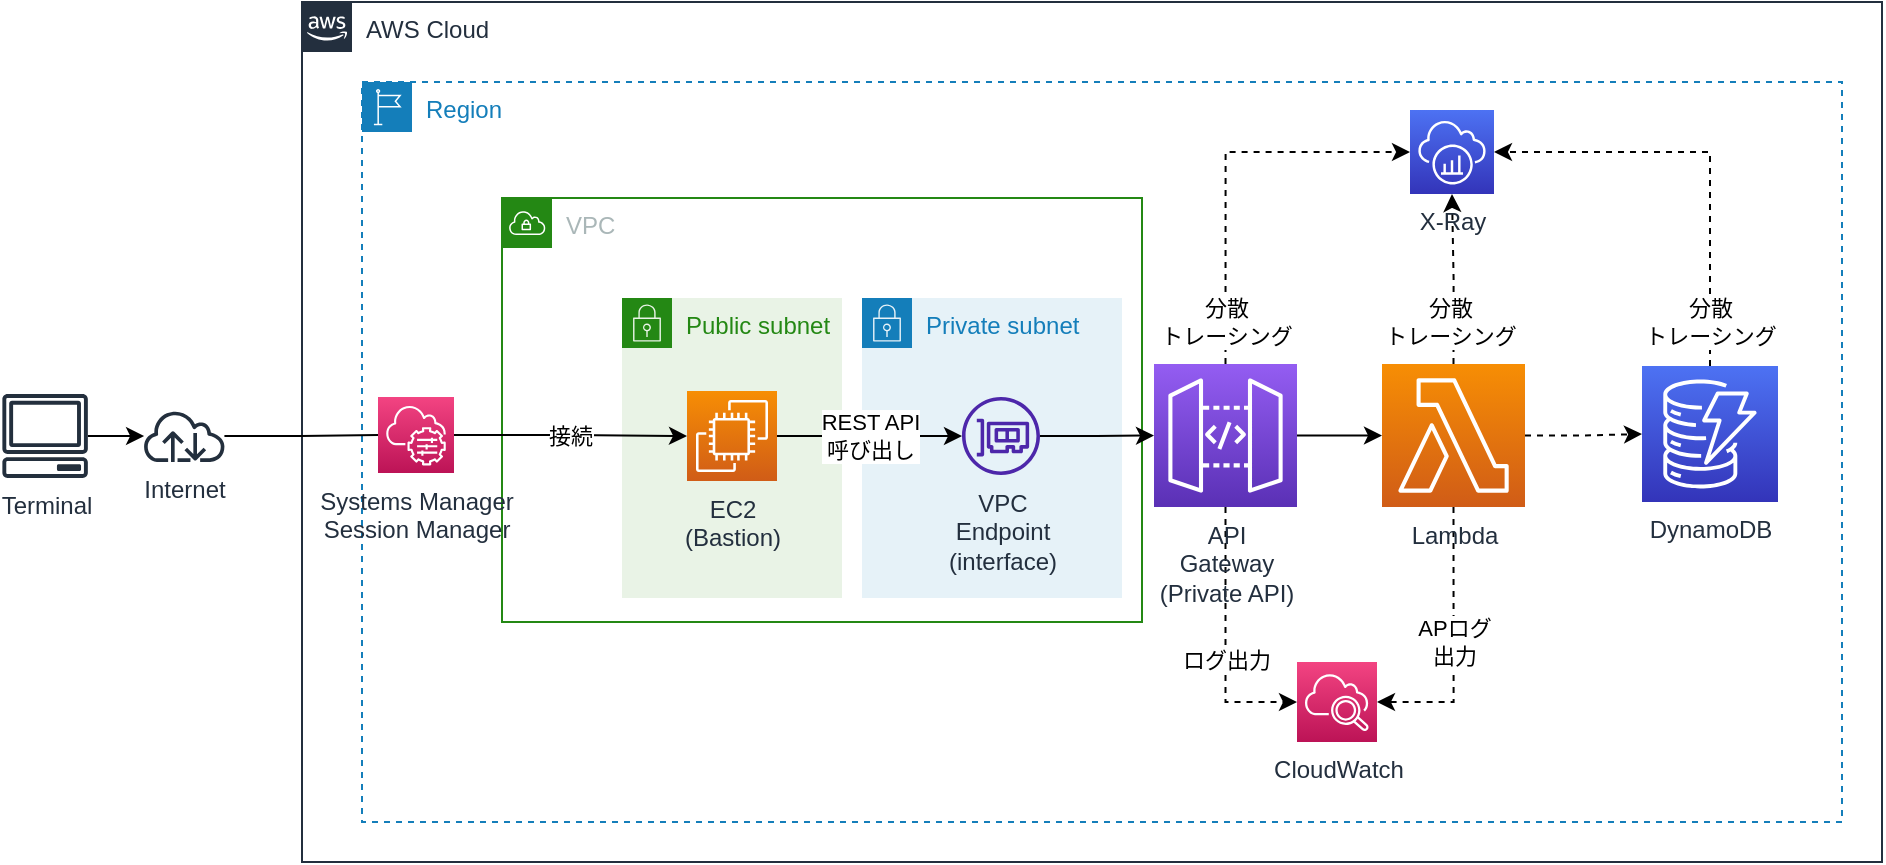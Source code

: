 <mxfile version="20.7.4" type="device"><diagram id="Ht1M8jgEwFfnCIfOTk4-" name="Page-1"><mxGraphModel dx="1793" dy="710" grid="1" gridSize="10" guides="1" tooltips="1" connect="1" arrows="1" fold="1" page="1" pageScale="1" pageWidth="1169" pageHeight="827" math="0" shadow="0"><root><mxCell id="0"/><mxCell id="1" parent="0"/><mxCell id="rJHkaKQiRht_rXvInmyD-1" value="AWS Cloud" style="points=[[0,0],[0.25,0],[0.5,0],[0.75,0],[1,0],[1,0.25],[1,0.5],[1,0.75],[1,1],[0.75,1],[0.5,1],[0.25,1],[0,1],[0,0.75],[0,0.5],[0,0.25]];outlineConnect=0;gradientColor=none;html=1;whiteSpace=wrap;fontSize=12;fontStyle=0;container=1;pointerEvents=0;collapsible=0;recursiveResize=0;shape=mxgraph.aws4.group;grIcon=mxgraph.aws4.group_aws_cloud_alt;strokeColor=#232F3E;fillColor=none;verticalAlign=top;align=left;spacingLeft=30;fontColor=#232F3E;dashed=0;" parent="1" vertex="1"><mxGeometry x="280" y="120" width="790" height="430" as="geometry"/></mxCell><mxCell id="rJHkaKQiRht_rXvInmyD-7" value="VPC" style="points=[[0,0],[0.25,0],[0.5,0],[0.75,0],[1,0],[1,0.25],[1,0.5],[1,0.75],[1,1],[0.75,1],[0.5,1],[0.25,1],[0,1],[0,0.75],[0,0.5],[0,0.25]];outlineConnect=0;gradientColor=none;html=1;whiteSpace=wrap;fontSize=12;fontStyle=0;container=1;pointerEvents=0;collapsible=0;recursiveResize=0;shape=mxgraph.aws4.group;grIcon=mxgraph.aws4.group_vpc;strokeColor=#248814;fillColor=none;verticalAlign=top;align=left;spacingLeft=30;fontColor=#AAB7B8;dashed=0;" parent="rJHkaKQiRht_rXvInmyD-1" vertex="1"><mxGeometry x="100" y="98" width="320" height="212" as="geometry"/></mxCell><mxCell id="rJHkaKQiRht_rXvInmyD-8" value="Private subnet" style="points=[[0,0],[0.25,0],[0.5,0],[0.75,0],[1,0],[1,0.25],[1,0.5],[1,0.75],[1,1],[0.75,1],[0.5,1],[0.25,1],[0,1],[0,0.75],[0,0.5],[0,0.25]];outlineConnect=0;gradientColor=none;html=1;whiteSpace=wrap;fontSize=12;fontStyle=0;container=1;pointerEvents=0;collapsible=0;recursiveResize=0;shape=mxgraph.aws4.group;grIcon=mxgraph.aws4.group_security_group;grStroke=0;strokeColor=#147EBA;fillColor=#E6F2F8;verticalAlign=top;align=left;spacingLeft=30;fontColor=#147EBA;dashed=0;" parent="rJHkaKQiRht_rXvInmyD-7" vertex="1"><mxGeometry x="180" y="50" width="130" height="150" as="geometry"/></mxCell><mxCell id="rJHkaKQiRht_rXvInmyD-17" value="VPC&lt;br&gt;Endpoint&lt;br&gt;(interface)" style="sketch=0;outlineConnect=0;fontColor=#232F3E;gradientColor=none;fillColor=#4D27AA;strokeColor=none;dashed=0;verticalLabelPosition=bottom;verticalAlign=top;align=center;html=1;fontSize=12;fontStyle=0;aspect=fixed;pointerEvents=1;shape=mxgraph.aws4.elastic_network_interface;" parent="rJHkaKQiRht_rXvInmyD-8" vertex="1"><mxGeometry x="50" y="49.5" width="39" height="39" as="geometry"/></mxCell><mxCell id="rJHkaKQiRht_rXvInmyD-9" value="Public subnet" style="points=[[0,0],[0.25,0],[0.5,0],[0.75,0],[1,0],[1,0.25],[1,0.5],[1,0.75],[1,1],[0.75,1],[0.5,1],[0.25,1],[0,1],[0,0.75],[0,0.5],[0,0.25]];outlineConnect=0;gradientColor=none;html=1;whiteSpace=wrap;fontSize=12;fontStyle=0;container=1;pointerEvents=0;collapsible=0;recursiveResize=0;shape=mxgraph.aws4.group;grIcon=mxgraph.aws4.group_security_group;grStroke=0;strokeColor=#248814;fillColor=#E9F3E6;verticalAlign=top;align=left;spacingLeft=30;fontColor=#248814;dashed=0;" parent="rJHkaKQiRht_rXvInmyD-7" vertex="1"><mxGeometry x="60" y="50" width="110" height="150" as="geometry"/></mxCell><mxCell id="rJHkaKQiRht_rXvInmyD-10" value="EC2&lt;br&gt;(Bastion)" style="sketch=0;points=[[0,0,0],[0.25,0,0],[0.5,0,0],[0.75,0,0],[1,0,0],[0,1,0],[0.25,1,0],[0.5,1,0],[0.75,1,0],[1,1,0],[0,0.25,0],[0,0.5,0],[0,0.75,0],[1,0.25,0],[1,0.5,0],[1,0.75,0]];outlineConnect=0;fontColor=#232F3E;gradientColor=#F78E04;gradientDirection=north;fillColor=#D05C17;strokeColor=#ffffff;dashed=0;verticalLabelPosition=bottom;verticalAlign=top;align=center;html=1;fontSize=12;fontStyle=0;aspect=fixed;shape=mxgraph.aws4.resourceIcon;resIcon=mxgraph.aws4.ec2;" parent="rJHkaKQiRht_rXvInmyD-9" vertex="1"><mxGeometry x="32.5" y="46.5" width="45" height="45" as="geometry"/></mxCell><mxCell id="rJHkaKQiRht_rXvInmyD-19" value="REST API&lt;br&gt;呼び出し" style="edgeStyle=orthogonalEdgeStyle;rounded=0;orthogonalLoop=1;jettySize=auto;html=1;" parent="rJHkaKQiRht_rXvInmyD-7" source="rJHkaKQiRht_rXvInmyD-10" target="rJHkaKQiRht_rXvInmyD-17" edge="1"><mxGeometry relative="1" as="geometry"/></mxCell><mxCell id="M81tk9ODffgYtA-t_urt-6" value="APログ&lt;br&gt;出力" style="edgeStyle=orthogonalEdgeStyle;rounded=0;orthogonalLoop=1;jettySize=auto;html=1;entryX=1;entryY=0.5;entryDx=0;entryDy=0;entryPerimeter=0;dashed=1;exitX=0.5;exitY=1;exitDx=0;exitDy=0;exitPerimeter=0;" parent="rJHkaKQiRht_rXvInmyD-1" source="rJHkaKQiRht_rXvInmyD-11" target="M81tk9ODffgYtA-t_urt-3" edge="1"><mxGeometry relative="1" as="geometry"/></mxCell><mxCell id="M81tk9ODffgYtA-t_urt-7" value="分散&lt;br&gt;トレーシング" style="edgeStyle=orthogonalEdgeStyle;rounded=0;orthogonalLoop=1;jettySize=auto;html=1;exitX=0.5;exitY=0;exitDx=0;exitDy=0;exitPerimeter=0;dashed=1;entryX=0.5;entryY=1;entryDx=0;entryDy=0;entryPerimeter=0;" parent="rJHkaKQiRht_rXvInmyD-1" source="rJHkaKQiRht_rXvInmyD-11" target="M81tk9ODffgYtA-t_urt-4" edge="1"><mxGeometry x="-0.516" y="2" relative="1" as="geometry"><mxPoint x="601" y="110" as="targetPoint"/><mxPoint as="offset"/></mxGeometry></mxCell><mxCell id="M81tk9ODffgYtA-t_urt-9" style="edgeStyle=orthogonalEdgeStyle;rounded=0;orthogonalLoop=1;jettySize=auto;html=1;entryX=0;entryY=0.5;entryDx=0;entryDy=0;entryPerimeter=0;dashed=1;" parent="rJHkaKQiRht_rXvInmyD-1" source="rJHkaKQiRht_rXvInmyD-11" target="M81tk9ODffgYtA-t_urt-8" edge="1"><mxGeometry relative="1" as="geometry"/></mxCell><mxCell id="rJHkaKQiRht_rXvInmyD-11" value="Lambda" style="sketch=0;points=[[0,0,0],[0.25,0,0],[0.5,0,0],[0.75,0,0],[1,0,0],[0,1,0],[0.25,1,0],[0.5,1,0],[0.75,1,0],[1,1,0],[0,0.25,0],[0,0.5,0],[0,0.75,0],[1,0.25,0],[1,0.5,0],[1,0.75,0]];outlineConnect=0;fontColor=#232F3E;gradientColor=#F78E04;gradientDirection=north;fillColor=#D05C17;strokeColor=#ffffff;dashed=0;verticalLabelPosition=bottom;verticalAlign=top;align=center;html=1;fontSize=12;fontStyle=0;aspect=fixed;shape=mxgraph.aws4.resourceIcon;resIcon=mxgraph.aws4.lambda;" parent="rJHkaKQiRht_rXvInmyD-1" vertex="1"><mxGeometry x="540" y="181" width="71.5" height="71.5" as="geometry"/></mxCell><mxCell id="rJHkaKQiRht_rXvInmyD-13" style="edgeStyle=orthogonalEdgeStyle;rounded=0;orthogonalLoop=1;jettySize=auto;html=1;entryX=0;entryY=0.5;entryDx=0;entryDy=0;entryPerimeter=0;" parent="rJHkaKQiRht_rXvInmyD-1" source="rJHkaKQiRht_rXvInmyD-12" target="rJHkaKQiRht_rXvInmyD-11" edge="1"><mxGeometry relative="1" as="geometry"/></mxCell><mxCell id="M81tk9ODffgYtA-t_urt-5" value="ログ出力" style="edgeStyle=orthogonalEdgeStyle;rounded=0;orthogonalLoop=1;jettySize=auto;html=1;entryX=0;entryY=0.5;entryDx=0;entryDy=0;entryPerimeter=0;dashed=1;" parent="rJHkaKQiRht_rXvInmyD-1" source="rJHkaKQiRht_rXvInmyD-12" target="M81tk9ODffgYtA-t_urt-3" edge="1"><mxGeometry x="0.128" relative="1" as="geometry"><mxPoint y="1" as="offset"/></mxGeometry></mxCell><mxCell id="uL9s27QlLp2h8kQSzJiS-2" value="分散&lt;br style=&quot;border-color: var(--border-color);&quot;&gt;トレーシング" style="edgeStyle=orthogonalEdgeStyle;rounded=0;orthogonalLoop=1;jettySize=auto;html=1;entryX=0;entryY=0.5;entryDx=0;entryDy=0;entryPerimeter=0;exitX=0.5;exitY=0;exitDx=0;exitDy=0;exitPerimeter=0;dashed=1;" edge="1" parent="rJHkaKQiRht_rXvInmyD-1" source="rJHkaKQiRht_rXvInmyD-12" target="M81tk9ODffgYtA-t_urt-4"><mxGeometry x="-0.787" relative="1" as="geometry"><mxPoint as="offset"/></mxGeometry></mxCell><mxCell id="rJHkaKQiRht_rXvInmyD-12" value="API&lt;br&gt;Gateway&lt;br&gt;(Private API)" style="sketch=0;points=[[0,0,0],[0.25,0,0],[0.5,0,0],[0.75,0,0],[1,0,0],[0,1,0],[0.25,1,0],[0.5,1,0],[0.75,1,0],[1,1,0],[0,0.25,0],[0,0.5,0],[0,0.75,0],[1,0.25,0],[1,0.5,0],[1,0.75,0]];outlineConnect=0;fontColor=#232F3E;gradientColor=#945DF2;gradientDirection=north;fillColor=#5A30B5;strokeColor=#ffffff;dashed=0;verticalLabelPosition=bottom;verticalAlign=top;align=center;html=1;fontSize=12;fontStyle=0;aspect=fixed;shape=mxgraph.aws4.resourceIcon;resIcon=mxgraph.aws4.api_gateway;" parent="rJHkaKQiRht_rXvInmyD-1" vertex="1"><mxGeometry x="426" y="181" width="71.5" height="71.5" as="geometry"/></mxCell><mxCell id="rJHkaKQiRht_rXvInmyD-20" style="edgeStyle=orthogonalEdgeStyle;rounded=0;orthogonalLoop=1;jettySize=auto;html=1;" parent="rJHkaKQiRht_rXvInmyD-1" source="rJHkaKQiRht_rXvInmyD-17" target="rJHkaKQiRht_rXvInmyD-12" edge="1"><mxGeometry relative="1" as="geometry"/></mxCell><mxCell id="M81tk9ODffgYtA-t_urt-1" value="Region" style="points=[[0,0],[0.25,0],[0.5,0],[0.75,0],[1,0],[1,0.25],[1,0.5],[1,0.75],[1,1],[0.75,1],[0.5,1],[0.25,1],[0,1],[0,0.75],[0,0.5],[0,0.25]];outlineConnect=0;gradientColor=none;html=1;whiteSpace=wrap;fontSize=12;fontStyle=0;container=1;pointerEvents=0;collapsible=0;recursiveResize=0;shape=mxgraph.aws4.group;grIcon=mxgraph.aws4.group_region;strokeColor=#147EBA;fillColor=none;verticalAlign=top;align=left;spacingLeft=30;fontColor=#147EBA;dashed=1;" parent="rJHkaKQiRht_rXvInmyD-1" vertex="1"><mxGeometry x="30" y="40" width="740" height="370" as="geometry"/></mxCell><mxCell id="M81tk9ODffgYtA-t_urt-3" value="CloudWatch" style="sketch=0;points=[[0,0,0],[0.25,0,0],[0.5,0,0],[0.75,0,0],[1,0,0],[0,1,0],[0.25,1,0],[0.5,1,0],[0.75,1,0],[1,1,0],[0,0.25,0],[0,0.5,0],[0,0.75,0],[1,0.25,0],[1,0.5,0],[1,0.75,0]];points=[[0,0,0],[0.25,0,0],[0.5,0,0],[0.75,0,0],[1,0,0],[0,1,0],[0.25,1,0],[0.5,1,0],[0.75,1,0],[1,1,0],[0,0.25,0],[0,0.5,0],[0,0.75,0],[1,0.25,0],[1,0.5,0],[1,0.75,0]];outlineConnect=0;fontColor=#232F3E;gradientColor=#F34482;gradientDirection=north;fillColor=#BC1356;strokeColor=#ffffff;dashed=0;verticalLabelPosition=bottom;verticalAlign=top;align=center;html=1;fontSize=12;fontStyle=0;aspect=fixed;shape=mxgraph.aws4.resourceIcon;resIcon=mxgraph.aws4.cloudwatch_2;" parent="M81tk9ODffgYtA-t_urt-1" vertex="1"><mxGeometry x="467.5" y="290" width="40" height="40" as="geometry"/></mxCell><mxCell id="M81tk9ODffgYtA-t_urt-4" value="X-Ray" style="sketch=0;points=[[0,0,0],[0.25,0,0],[0.5,0,0],[0.75,0,0],[1,0,0],[0,1,0],[0.25,1,0],[0.5,1,0],[0.75,1,0],[1,1,0],[0,0.25,0],[0,0.5,0],[0,0.75,0],[1,0.25,0],[1,0.5,0],[1,0.75,0]];outlineConnect=0;fontColor=#232F3E;gradientColor=#4D72F3;gradientDirection=north;fillColor=#3334B9;strokeColor=#ffffff;dashed=0;verticalLabelPosition=bottom;verticalAlign=top;align=center;html=1;fontSize=12;fontStyle=0;aspect=fixed;shape=mxgraph.aws4.resourceIcon;resIcon=mxgraph.aws4.xray;" parent="M81tk9ODffgYtA-t_urt-1" vertex="1"><mxGeometry x="524" y="14" width="42" height="42" as="geometry"/></mxCell><mxCell id="M81tk9ODffgYtA-t_urt-10" value="分散&lt;br&gt;トレーシング" style="edgeStyle=orthogonalEdgeStyle;rounded=0;orthogonalLoop=1;jettySize=auto;html=1;entryX=1;entryY=0.5;entryDx=0;entryDy=0;entryPerimeter=0;dashed=1;exitX=0.5;exitY=0;exitDx=0;exitDy=0;exitPerimeter=0;" parent="M81tk9ODffgYtA-t_urt-1" source="M81tk9ODffgYtA-t_urt-8" target="M81tk9ODffgYtA-t_urt-4" edge="1"><mxGeometry x="-0.796" relative="1" as="geometry"><mxPoint as="offset"/></mxGeometry></mxCell><mxCell id="M81tk9ODffgYtA-t_urt-8" value="DynamoDB" style="sketch=0;points=[[0,0,0],[0.25,0,0],[0.5,0,0],[0.75,0,0],[1,0,0],[0,1,0],[0.25,1,0],[0.5,1,0],[0.75,1,0],[1,1,0],[0,0.25,0],[0,0.5,0],[0,0.75,0],[1,0.25,0],[1,0.5,0],[1,0.75,0]];outlineConnect=0;fontColor=#232F3E;gradientColor=#4D72F3;gradientDirection=north;fillColor=#3334B9;strokeColor=#ffffff;dashed=0;verticalLabelPosition=bottom;verticalAlign=top;align=center;html=1;fontSize=12;fontStyle=0;aspect=fixed;shape=mxgraph.aws4.resourceIcon;resIcon=mxgraph.aws4.dynamodb;" parent="M81tk9ODffgYtA-t_urt-1" vertex="1"><mxGeometry x="640" y="142" width="68" height="68" as="geometry"/></mxCell><mxCell id="rJHkaKQiRht_rXvInmyD-5" style="edgeStyle=orthogonalEdgeStyle;rounded=0;orthogonalLoop=1;jettySize=auto;html=1;" parent="1" source="rJHkaKQiRht_rXvInmyD-2" target="rJHkaKQiRht_rXvInmyD-3" edge="1"><mxGeometry relative="1" as="geometry"/></mxCell><mxCell id="rJHkaKQiRht_rXvInmyD-2" value="Terminal" style="sketch=0;outlineConnect=0;fontColor=#232F3E;gradientColor=none;fillColor=#232F3D;strokeColor=none;dashed=0;verticalLabelPosition=bottom;verticalAlign=top;align=center;html=1;fontSize=12;fontStyle=0;aspect=fixed;pointerEvents=1;shape=mxgraph.aws4.client;" parent="1" vertex="1"><mxGeometry x="130" y="316" width="43.11" height="42" as="geometry"/></mxCell><mxCell id="rJHkaKQiRht_rXvInmyD-6" value="接続" style="edgeStyle=orthogonalEdgeStyle;rounded=0;orthogonalLoop=1;jettySize=auto;html=1;startArrow=none;" parent="1" source="uL9s27QlLp2h8kQSzJiS-4" edge="1" target="rJHkaKQiRht_rXvInmyD-10"><mxGeometry relative="1" as="geometry"><mxPoint x="370" y="340" as="targetPoint"/></mxGeometry></mxCell><mxCell id="rJHkaKQiRht_rXvInmyD-3" value="Internet" style="sketch=0;outlineConnect=0;fontColor=#232F3E;gradientColor=none;fillColor=#232F3D;strokeColor=none;dashed=0;verticalLabelPosition=bottom;verticalAlign=top;align=center;html=1;fontSize=12;fontStyle=0;aspect=fixed;pointerEvents=1;shape=mxgraph.aws4.internet;" parent="1" vertex="1"><mxGeometry x="200" y="324" width="42.25" height="26" as="geometry"/></mxCell><mxCell id="uL9s27QlLp2h8kQSzJiS-4" value="Systems Manager&lt;br&gt;Session Manager" style="sketch=0;points=[[0,0,0],[0.25,0,0],[0.5,0,0],[0.75,0,0],[1,0,0],[0,1,0],[0.25,1,0],[0.5,1,0],[0.75,1,0],[1,1,0],[0,0.25,0],[0,0.5,0],[0,0.75,0],[1,0.25,0],[1,0.5,0],[1,0.75,0]];points=[[0,0,0],[0.25,0,0],[0.5,0,0],[0.75,0,0],[1,0,0],[0,1,0],[0.25,1,0],[0.5,1,0],[0.75,1,0],[1,1,0],[0,0.25,0],[0,0.5,0],[0,0.75,0],[1,0.25,0],[1,0.5,0],[1,0.75,0]];outlineConnect=0;fontColor=#232F3E;gradientColor=#F34482;gradientDirection=north;fillColor=#BC1356;strokeColor=#ffffff;dashed=0;verticalLabelPosition=bottom;verticalAlign=top;align=center;html=1;fontSize=12;fontStyle=0;aspect=fixed;shape=mxgraph.aws4.resourceIcon;resIcon=mxgraph.aws4.systems_manager;" vertex="1" parent="1"><mxGeometry x="318" y="317.5" width="38" height="38" as="geometry"/></mxCell><mxCell id="uL9s27QlLp2h8kQSzJiS-5" value="" style="edgeStyle=orthogonalEdgeStyle;rounded=0;orthogonalLoop=1;jettySize=auto;html=1;endArrow=none;" edge="1" parent="1" source="rJHkaKQiRht_rXvInmyD-3" target="uL9s27QlLp2h8kQSzJiS-4"><mxGeometry relative="1" as="geometry"><mxPoint x="448.5" y="337" as="targetPoint"/><mxPoint x="241.209" y="337" as="sourcePoint"/></mxGeometry></mxCell></root></mxGraphModel></diagram></mxfile>